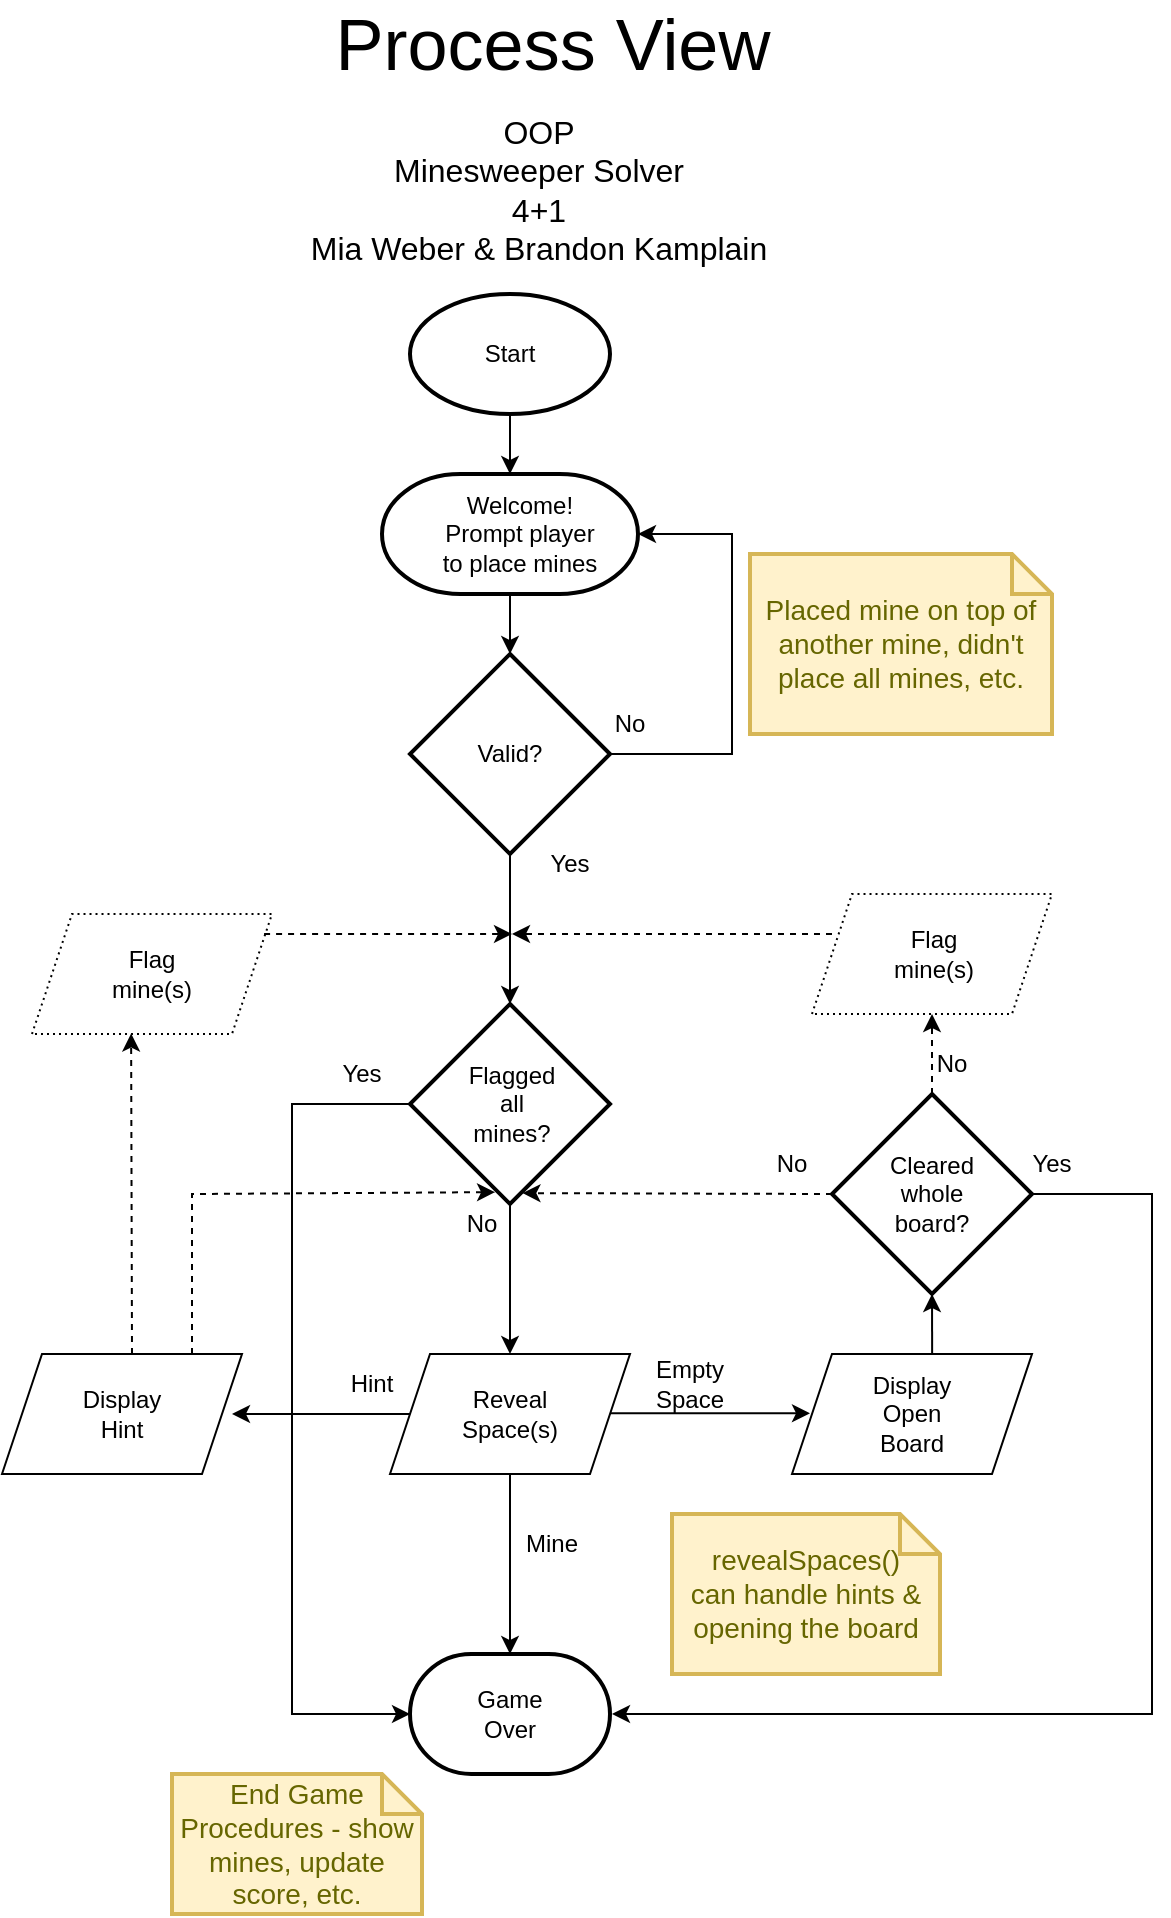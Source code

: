 <mxfile version="23.0.2" type="device">
  <diagram name="Page-1" id="BqJ8N-5BxkI_xtpAbwLN">
    <mxGraphModel dx="1365" dy="877" grid="1" gridSize="10" guides="1" tooltips="1" connect="1" arrows="1" fold="1" page="1" pageScale="1" pageWidth="850" pageHeight="1100" math="0" shadow="0">
      <root>
        <mxCell id="0" />
        <mxCell id="1" parent="0" />
        <mxCell id="C4UdE4UwZJAmV-OWvlK1-1" value="" style="strokeWidth=2;html=1;shape=mxgraph.flowchart.terminator;whiteSpace=wrap;" vertex="1" parent="1">
          <mxGeometry x="334" y="850" width="100" height="60" as="geometry" />
        </mxCell>
        <mxCell id="C4UdE4UwZJAmV-OWvlK1-2" value="" style="strokeWidth=2;html=1;shape=mxgraph.flowchart.start_1;whiteSpace=wrap;" vertex="1" parent="1">
          <mxGeometry x="334" y="170" width="100" height="60" as="geometry" />
        </mxCell>
        <mxCell id="C4UdE4UwZJAmV-OWvlK1-3" value="" style="group" vertex="1" connectable="0" parent="1">
          <mxGeometry x="325" y="260" width="128" height="60" as="geometry" />
        </mxCell>
        <mxCell id="C4UdE4UwZJAmV-OWvlK1-4" value="" style="strokeWidth=2;html=1;shape=mxgraph.flowchart.terminator;whiteSpace=wrap;" vertex="1" parent="C4UdE4UwZJAmV-OWvlK1-3">
          <mxGeometry x="-5" width="128" height="60" as="geometry" />
        </mxCell>
        <mxCell id="C4UdE4UwZJAmV-OWvlK1-5" value="Welcome!&lt;br&gt;Prompt player to place mines" style="text;html=1;strokeColor=none;fillColor=none;align=center;verticalAlign=middle;whiteSpace=wrap;rounded=0;" vertex="1" parent="C4UdE4UwZJAmV-OWvlK1-3">
          <mxGeometry x="19" y="15" width="90" height="30" as="geometry" />
        </mxCell>
        <mxCell id="C4UdE4UwZJAmV-OWvlK1-6" value="Yes" style="text;html=1;strokeColor=none;fillColor=none;align=center;verticalAlign=middle;whiteSpace=wrap;rounded=0;" vertex="1" parent="1">
          <mxGeometry x="384" y="440" width="60" height="30" as="geometry" />
        </mxCell>
        <mxCell id="C4UdE4UwZJAmV-OWvlK1-7" value="No" style="text;html=1;strokeColor=none;fillColor=none;align=center;verticalAlign=middle;whiteSpace=wrap;rounded=0;" vertex="1" parent="1">
          <mxGeometry x="414" y="370" width="60" height="30" as="geometry" />
        </mxCell>
        <mxCell id="C4UdE4UwZJAmV-OWvlK1-8" value="" style="endArrow=classic;html=1;rounded=0;entryX=1;entryY=0.5;entryDx=0;entryDy=0;entryPerimeter=0;exitX=1;exitY=0.5;exitDx=0;exitDy=0;exitPerimeter=0;" edge="1" parent="1" source="C4UdE4UwZJAmV-OWvlK1-28" target="C4UdE4UwZJAmV-OWvlK1-4">
          <mxGeometry width="50" height="50" relative="1" as="geometry">
            <mxPoint x="425" y="450" as="sourcePoint" />
            <mxPoint x="465" y="530" as="targetPoint" />
            <Array as="points">
              <mxPoint x="495" y="400" />
              <mxPoint x="495" y="290" />
            </Array>
          </mxGeometry>
        </mxCell>
        <mxCell id="C4UdE4UwZJAmV-OWvlK1-9" value="" style="endArrow=classic;html=1;rounded=0;exitX=0.5;exitY=1;exitDx=0;exitDy=0;exitPerimeter=0;entryX=0.5;entryY=0;entryDx=0;entryDy=0;entryPerimeter=0;" edge="1" parent="1" source="C4UdE4UwZJAmV-OWvlK1-4" target="C4UdE4UwZJAmV-OWvlK1-28">
          <mxGeometry width="50" height="50" relative="1" as="geometry">
            <mxPoint x="235" y="400" as="sourcePoint" />
            <mxPoint x="384" y="410" as="targetPoint" />
          </mxGeometry>
        </mxCell>
        <mxCell id="C4UdE4UwZJAmV-OWvlK1-10" value="" style="endArrow=classic;html=1;rounded=0;exitX=0.5;exitY=1;exitDx=0;exitDy=0;exitPerimeter=0;entryX=0.5;entryY=0;entryDx=0;entryDy=0;entryPerimeter=0;" edge="1" parent="1" source="C4UdE4UwZJAmV-OWvlK1-2" target="C4UdE4UwZJAmV-OWvlK1-4">
          <mxGeometry width="50" height="50" relative="1" as="geometry">
            <mxPoint x="235" y="360" as="sourcePoint" />
            <mxPoint x="285" y="310" as="targetPoint" />
          </mxGeometry>
        </mxCell>
        <mxCell id="C4UdE4UwZJAmV-OWvlK1-11" value="Start" style="text;html=1;strokeColor=none;fillColor=none;align=center;verticalAlign=middle;whiteSpace=wrap;rounded=0;" vertex="1" parent="1">
          <mxGeometry x="354" y="185" width="60" height="30" as="geometry" />
        </mxCell>
        <mxCell id="C4UdE4UwZJAmV-OWvlK1-12" value="" style="endArrow=classic;html=1;rounded=0;entryX=1;entryY=0.5;entryDx=0;entryDy=0;" edge="1" parent="1">
          <mxGeometry width="50" height="50" relative="1" as="geometry">
            <mxPoint x="335" y="730" as="sourcePoint" />
            <mxPoint x="245" y="730" as="targetPoint" />
          </mxGeometry>
        </mxCell>
        <mxCell id="C4UdE4UwZJAmV-OWvlK1-13" value="Mine" style="text;html=1;strokeColor=none;fillColor=none;align=center;verticalAlign=middle;whiteSpace=wrap;rounded=0;" vertex="1" parent="1">
          <mxGeometry x="375" y="780" width="60" height="30" as="geometry" />
        </mxCell>
        <mxCell id="C4UdE4UwZJAmV-OWvlK1-14" value="Hint" style="text;html=1;strokeColor=none;fillColor=none;align=center;verticalAlign=middle;whiteSpace=wrap;rounded=0;" vertex="1" parent="1">
          <mxGeometry x="285" y="700" width="60" height="30" as="geometry" />
        </mxCell>
        <mxCell id="C4UdE4UwZJAmV-OWvlK1-15" value="Empty Space" style="text;html=1;strokeColor=none;fillColor=none;align=center;verticalAlign=middle;whiteSpace=wrap;rounded=0;" vertex="1" parent="1">
          <mxGeometry x="444" y="700" width="60" height="30" as="geometry" />
        </mxCell>
        <mxCell id="C4UdE4UwZJAmV-OWvlK1-16" value="revealSpaces()&lt;br&gt;can handle hints &amp;amp; opening the board" style="shape=note;strokeWidth=2;fontSize=14;size=20;whiteSpace=wrap;html=1;fillColor=#fff2cc;strokeColor=#d6b656;fontColor=#666600;" vertex="1" parent="1">
          <mxGeometry x="465" y="780" width="134" height="80" as="geometry" />
        </mxCell>
        <mxCell id="C4UdE4UwZJAmV-OWvlK1-17" value="" style="group" vertex="1" connectable="0" parent="1">
          <mxGeometry x="335" y="535" width="100" height="115" as="geometry" />
        </mxCell>
        <mxCell id="C4UdE4UwZJAmV-OWvlK1-18" value="" style="strokeWidth=2;html=1;shape=mxgraph.flowchart.decision;whiteSpace=wrap;" vertex="1" parent="C4UdE4UwZJAmV-OWvlK1-17">
          <mxGeometry x="-1" y="-10" width="100" height="100" as="geometry" />
        </mxCell>
        <mxCell id="C4UdE4UwZJAmV-OWvlK1-19" value="Flagged all mines?" style="text;html=1;strokeColor=none;fillColor=none;align=center;verticalAlign=middle;whiteSpace=wrap;rounded=0;" vertex="1" parent="C4UdE4UwZJAmV-OWvlK1-17">
          <mxGeometry x="25" y="27.5" width="50" height="25" as="geometry" />
        </mxCell>
        <mxCell id="C4UdE4UwZJAmV-OWvlK1-20" value="No" style="text;html=1;strokeColor=none;fillColor=none;align=center;verticalAlign=middle;whiteSpace=wrap;rounded=0;" vertex="1" parent="C4UdE4UwZJAmV-OWvlK1-17">
          <mxGeometry x="5" y="85" width="60" height="30" as="geometry" />
        </mxCell>
        <mxCell id="C4UdE4UwZJAmV-OWvlK1-21" value="" style="group" vertex="1" connectable="0" parent="1">
          <mxGeometry x="545" y="570" width="100" height="100" as="geometry" />
        </mxCell>
        <mxCell id="C4UdE4UwZJAmV-OWvlK1-22" value="" style="strokeWidth=2;html=1;shape=mxgraph.flowchart.decision;whiteSpace=wrap;" vertex="1" parent="C4UdE4UwZJAmV-OWvlK1-21">
          <mxGeometry width="100" height="100" as="geometry" />
        </mxCell>
        <mxCell id="C4UdE4UwZJAmV-OWvlK1-23" value="Cleared whole board?" style="text;html=1;strokeColor=none;fillColor=none;align=center;verticalAlign=middle;whiteSpace=wrap;rounded=0;" vertex="1" parent="C4UdE4UwZJAmV-OWvlK1-21">
          <mxGeometry x="20" y="35" width="60" height="30" as="geometry" />
        </mxCell>
        <mxCell id="C4UdE4UwZJAmV-OWvlK1-24" value="" style="group" vertex="1" connectable="0" parent="1">
          <mxGeometry x="324" y="700" width="120" height="60" as="geometry" />
        </mxCell>
        <mxCell id="C4UdE4UwZJAmV-OWvlK1-25" value="" style="shape=parallelogram;perimeter=parallelogramPerimeter;whiteSpace=wrap;html=1;fixedSize=1;" vertex="1" parent="C4UdE4UwZJAmV-OWvlK1-24">
          <mxGeometry width="120" height="60" as="geometry" />
        </mxCell>
        <mxCell id="C4UdE4UwZJAmV-OWvlK1-26" value="Reveal Space(s)" style="text;html=1;strokeColor=none;fillColor=none;align=center;verticalAlign=middle;whiteSpace=wrap;rounded=0;" vertex="1" parent="C4UdE4UwZJAmV-OWvlK1-24">
          <mxGeometry x="30" y="15" width="60" height="30" as="geometry" />
        </mxCell>
        <mxCell id="C4UdE4UwZJAmV-OWvlK1-27" value="" style="group" vertex="1" connectable="0" parent="1">
          <mxGeometry x="334" y="350" width="100" height="100" as="geometry" />
        </mxCell>
        <mxCell id="C4UdE4UwZJAmV-OWvlK1-28" value="" style="strokeWidth=2;html=1;shape=mxgraph.flowchart.decision;whiteSpace=wrap;" vertex="1" parent="C4UdE4UwZJAmV-OWvlK1-27">
          <mxGeometry width="100" height="100" as="geometry" />
        </mxCell>
        <mxCell id="C4UdE4UwZJAmV-OWvlK1-29" value="Valid?" style="text;html=1;strokeColor=none;fillColor=none;align=center;verticalAlign=middle;whiteSpace=wrap;rounded=0;" vertex="1" parent="C4UdE4UwZJAmV-OWvlK1-27">
          <mxGeometry x="20" y="35" width="60" height="30" as="geometry" />
        </mxCell>
        <mxCell id="C4UdE4UwZJAmV-OWvlK1-30" value="Placed mine on top of another mine, didn&#39;t place all mines, etc." style="shape=note;strokeWidth=2;fontSize=14;size=20;whiteSpace=wrap;html=1;fillColor=#fff2cc;strokeColor=#d6b656;fontColor=#666600;" vertex="1" parent="1">
          <mxGeometry x="504" y="300" width="151" height="90" as="geometry" />
        </mxCell>
        <mxCell id="C4UdE4UwZJAmV-OWvlK1-31" value="Display Hint" style="text;html=1;strokeColor=none;fillColor=none;align=center;verticalAlign=middle;whiteSpace=wrap;rounded=0;" vertex="1" parent="1">
          <mxGeometry x="165" y="715" width="60" height="30" as="geometry" />
        </mxCell>
        <mxCell id="C4UdE4UwZJAmV-OWvlK1-32" value="" style="endArrow=classic;html=1;rounded=0;" edge="1" parent="1">
          <mxGeometry width="50" height="50" relative="1" as="geometry">
            <mxPoint x="434" y="729.62" as="sourcePoint" />
            <mxPoint x="534" y="729.62" as="targetPoint" />
          </mxGeometry>
        </mxCell>
        <mxCell id="C4UdE4UwZJAmV-OWvlK1-33" value="" style="group" vertex="1" connectable="0" parent="1">
          <mxGeometry x="525" y="700" width="120" height="60" as="geometry" />
        </mxCell>
        <mxCell id="C4UdE4UwZJAmV-OWvlK1-34" value="" style="shape=parallelogram;perimeter=parallelogramPerimeter;whiteSpace=wrap;html=1;fixedSize=1;" vertex="1" parent="C4UdE4UwZJAmV-OWvlK1-33">
          <mxGeometry width="120" height="60" as="geometry" />
        </mxCell>
        <mxCell id="C4UdE4UwZJAmV-OWvlK1-35" value="Display Open Board" style="text;html=1;strokeColor=none;fillColor=none;align=center;verticalAlign=middle;whiteSpace=wrap;rounded=0;" vertex="1" parent="C4UdE4UwZJAmV-OWvlK1-33">
          <mxGeometry x="30" y="15" width="60" height="30" as="geometry" />
        </mxCell>
        <mxCell id="C4UdE4UwZJAmV-OWvlK1-36" value="" style="group" vertex="1" connectable="0" parent="1">
          <mxGeometry x="535" y="470" width="120" height="60" as="geometry" />
        </mxCell>
        <mxCell id="C4UdE4UwZJAmV-OWvlK1-37" value="" style="shape=parallelogram;perimeter=parallelogramPerimeter;whiteSpace=wrap;html=1;fixedSize=1;dashed=1;dashPattern=1 2;" vertex="1" parent="C4UdE4UwZJAmV-OWvlK1-36">
          <mxGeometry width="120" height="60" as="geometry" />
        </mxCell>
        <mxCell id="C4UdE4UwZJAmV-OWvlK1-38" value="Flag mine(s)" style="text;html=1;strokeColor=none;fillColor=none;align=center;verticalAlign=middle;whiteSpace=wrap;rounded=0;" vertex="1" parent="C4UdE4UwZJAmV-OWvlK1-36">
          <mxGeometry x="31" y="15" width="60" height="30" as="geometry" />
        </mxCell>
        <mxCell id="C4UdE4UwZJAmV-OWvlK1-39" value="" style="group" vertex="1" connectable="0" parent="1">
          <mxGeometry x="334" y="850" width="100" height="60" as="geometry" />
        </mxCell>
        <mxCell id="C4UdE4UwZJAmV-OWvlK1-40" value="Game Over" style="text;html=1;strokeColor=none;fillColor=none;align=center;verticalAlign=middle;whiteSpace=wrap;rounded=0;" vertex="1" parent="C4UdE4UwZJAmV-OWvlK1-39">
          <mxGeometry x="20" y="15" width="60" height="30" as="geometry" />
        </mxCell>
        <mxCell id="C4UdE4UwZJAmV-OWvlK1-41" value="" style="endArrow=classic;html=1;rounded=0;exitX=0.5;exitY=1;exitDx=0;exitDy=0;entryX=0.5;entryY=0;entryDx=0;entryDy=0;entryPerimeter=0;" edge="1" parent="1" source="C4UdE4UwZJAmV-OWvlK1-25" target="C4UdE4UwZJAmV-OWvlK1-1">
          <mxGeometry width="50" height="50" relative="1" as="geometry">
            <mxPoint x="405" y="760" as="sourcePoint" />
            <mxPoint x="385" y="720" as="targetPoint" />
          </mxGeometry>
        </mxCell>
        <mxCell id="C4UdE4UwZJAmV-OWvlK1-42" value="" style="endArrow=classic;html=1;rounded=0;exitX=0.584;exitY=-0.009;exitDx=0;exitDy=0;exitPerimeter=0;entryX=0.5;entryY=1;entryDx=0;entryDy=0;entryPerimeter=0;" edge="1" parent="1" source="C4UdE4UwZJAmV-OWvlK1-34" target="C4UdE4UwZJAmV-OWvlK1-22">
          <mxGeometry width="50" height="50" relative="1" as="geometry">
            <mxPoint x="655" y="690" as="sourcePoint" />
            <mxPoint x="705" y="640" as="targetPoint" />
          </mxGeometry>
        </mxCell>
        <mxCell id="C4UdE4UwZJAmV-OWvlK1-43" value="" style="endArrow=classic;html=1;rounded=0;" edge="1" parent="1">
          <mxGeometry width="50" height="50" relative="1" as="geometry">
            <mxPoint x="645" y="620" as="sourcePoint" />
            <mxPoint x="435" y="880" as="targetPoint" />
            <Array as="points">
              <mxPoint x="705" y="620" />
              <mxPoint x="705" y="880" />
            </Array>
          </mxGeometry>
        </mxCell>
        <mxCell id="C4UdE4UwZJAmV-OWvlK1-44" value="Yes" style="text;html=1;strokeColor=none;fillColor=none;align=center;verticalAlign=middle;whiteSpace=wrap;rounded=0;" vertex="1" parent="1">
          <mxGeometry x="625" y="590" width="60" height="30" as="geometry" />
        </mxCell>
        <mxCell id="C4UdE4UwZJAmV-OWvlK1-45" value="No" style="text;html=1;strokeColor=none;fillColor=none;align=center;verticalAlign=middle;whiteSpace=wrap;rounded=0;" vertex="1" parent="1">
          <mxGeometry x="585" y="540" width="40" height="30" as="geometry" />
        </mxCell>
        <mxCell id="C4UdE4UwZJAmV-OWvlK1-46" value="No" style="text;html=1;strokeColor=none;fillColor=none;align=center;verticalAlign=middle;whiteSpace=wrap;rounded=0;" vertex="1" parent="1">
          <mxGeometry x="495" y="590" width="60" height="30" as="geometry" />
        </mxCell>
        <mxCell id="C4UdE4UwZJAmV-OWvlK1-47" value="" style="shape=parallelogram;perimeter=parallelogramPerimeter;whiteSpace=wrap;html=1;fixedSize=1;dashed=1;dashPattern=1 2;" vertex="1" parent="1">
          <mxGeometry x="145" y="480" width="120" height="60" as="geometry" />
        </mxCell>
        <mxCell id="C4UdE4UwZJAmV-OWvlK1-48" value="Flag mine(s)" style="text;html=1;strokeColor=none;fillColor=none;align=center;verticalAlign=middle;whiteSpace=wrap;rounded=0;" vertex="1" parent="1">
          <mxGeometry x="175" y="495" width="60" height="30" as="geometry" />
        </mxCell>
        <mxCell id="C4UdE4UwZJAmV-OWvlK1-49" value="" style="endArrow=classic;html=1;rounded=0;exitX=0;exitY=0.343;exitDx=0;exitDy=0;entryX=0.5;entryY=0;entryDx=0;entryDy=0;entryPerimeter=0;exitPerimeter=0;" edge="1" parent="1" source="C4UdE4UwZJAmV-OWvlK1-6" target="C4UdE4UwZJAmV-OWvlK1-18">
          <mxGeometry width="50" height="50" relative="1" as="geometry">
            <mxPoint x="445" y="520" as="sourcePoint" />
            <mxPoint x="495" y="470" as="targetPoint" />
          </mxGeometry>
        </mxCell>
        <mxCell id="C4UdE4UwZJAmV-OWvlK1-50" value="" style="endArrow=classic;html=1;rounded=0;exitX=0.5;exitY=1;exitDx=0;exitDy=0;exitPerimeter=0;entryX=0.5;entryY=0;entryDx=0;entryDy=0;" edge="1" parent="1" source="C4UdE4UwZJAmV-OWvlK1-18" target="C4UdE4UwZJAmV-OWvlK1-25">
          <mxGeometry width="50" height="50" relative="1" as="geometry">
            <mxPoint x="395" y="690" as="sourcePoint" />
            <mxPoint x="445" y="640" as="targetPoint" />
          </mxGeometry>
        </mxCell>
        <mxCell id="C4UdE4UwZJAmV-OWvlK1-51" value="" style="endArrow=classic;html=1;rounded=0;exitX=0;exitY=0.5;exitDx=0;exitDy=0;exitPerimeter=0;" edge="1" parent="1" source="C4UdE4UwZJAmV-OWvlK1-18">
          <mxGeometry width="50" height="50" relative="1" as="geometry">
            <mxPoint x="215" y="650" as="sourcePoint" />
            <mxPoint x="334" y="880" as="targetPoint" />
            <Array as="points">
              <mxPoint x="275" y="575" />
              <mxPoint x="275" y="880" />
            </Array>
          </mxGeometry>
        </mxCell>
        <mxCell id="C4UdE4UwZJAmV-OWvlK1-52" value="Yes" style="text;html=1;strokeColor=none;fillColor=none;align=center;verticalAlign=middle;whiteSpace=wrap;rounded=0;" vertex="1" parent="1">
          <mxGeometry x="280" y="545" width="60" height="30" as="geometry" />
        </mxCell>
        <mxCell id="C4UdE4UwZJAmV-OWvlK1-53" value="End Game Procedures - show mines, update score, etc." style="shape=note;strokeWidth=2;fontSize=14;size=20;whiteSpace=wrap;html=1;fillColor=#fff2cc;strokeColor=#d6b656;fontColor=#666600;" vertex="1" parent="1">
          <mxGeometry x="215" y="910" width="125" height="70" as="geometry" />
        </mxCell>
        <mxCell id="C4UdE4UwZJAmV-OWvlK1-54" value="" style="endArrow=classic;html=1;rounded=0;dashed=1;exitX=0.967;exitY=0.167;exitDx=0;exitDy=0;exitPerimeter=0;" edge="1" parent="1" source="C4UdE4UwZJAmV-OWvlK1-47">
          <mxGeometry width="50" height="50" relative="1" as="geometry">
            <mxPoint x="265" y="490" as="sourcePoint" />
            <mxPoint x="385" y="490" as="targetPoint" />
          </mxGeometry>
        </mxCell>
        <mxCell id="C4UdE4UwZJAmV-OWvlK1-55" value="" style="endArrow=classic;html=1;rounded=0;dashed=1;" edge="1" parent="1">
          <mxGeometry width="50" height="50" relative="1" as="geometry">
            <mxPoint x="545" y="490" as="sourcePoint" />
            <mxPoint x="385" y="490" as="targetPoint" />
          </mxGeometry>
        </mxCell>
        <mxCell id="C4UdE4UwZJAmV-OWvlK1-56" value="" style="endArrow=classic;html=1;rounded=0;exitX=0.75;exitY=0;exitDx=0;exitDy=0;entryX=0.609;entryY=-0.031;entryDx=0;entryDy=0;dashed=1;entryPerimeter=0;" edge="1" parent="1" target="C4UdE4UwZJAmV-OWvlK1-20">
          <mxGeometry width="50" height="50" relative="1" as="geometry">
            <mxPoint x="225" y="700" as="sourcePoint" />
            <mxPoint x="265" y="620" as="targetPoint" />
            <Array as="points">
              <mxPoint x="225" y="620" />
            </Array>
          </mxGeometry>
        </mxCell>
        <mxCell id="C4UdE4UwZJAmV-OWvlK1-57" value="" style="endArrow=classic;html=1;rounded=0;exitX=0.5;exitY=0;exitDx=0;exitDy=0;dashed=1;entryX=0.413;entryY=0.996;entryDx=0;entryDy=0;entryPerimeter=0;" edge="1" parent="1" target="C4UdE4UwZJAmV-OWvlK1-47">
          <mxGeometry width="50" height="50" relative="1" as="geometry">
            <mxPoint x="195" y="700" as="sourcePoint" />
            <mxPoint x="195" y="550" as="targetPoint" />
          </mxGeometry>
        </mxCell>
        <mxCell id="C4UdE4UwZJAmV-OWvlK1-58" value="" style="endArrow=classic;html=1;rounded=0;exitX=0.5;exitY=0;exitDx=0;exitDy=0;exitPerimeter=0;dashed=1;entryX=0.5;entryY=1;entryDx=0;entryDy=0;" edge="1" parent="1" source="C4UdE4UwZJAmV-OWvlK1-22" target="C4UdE4UwZJAmV-OWvlK1-37">
          <mxGeometry width="50" height="50" relative="1" as="geometry">
            <mxPoint x="525" y="590" as="sourcePoint" />
            <mxPoint x="595" y="540" as="targetPoint" />
          </mxGeometry>
        </mxCell>
        <mxCell id="C4UdE4UwZJAmV-OWvlK1-59" value="" style="endArrow=classic;html=1;rounded=0;exitX=0;exitY=0.5;exitDx=0;exitDy=0;exitPerimeter=0;dashed=1;entryX=0.837;entryY=-0.015;entryDx=0;entryDy=0;entryPerimeter=0;" edge="1" parent="1" source="C4UdE4UwZJAmV-OWvlK1-22" target="C4UdE4UwZJAmV-OWvlK1-20">
          <mxGeometry width="50" height="50" relative="1" as="geometry">
            <mxPoint x="445" y="650" as="sourcePoint" />
            <mxPoint x="395" y="620" as="targetPoint" />
          </mxGeometry>
        </mxCell>
        <mxCell id="C4UdE4UwZJAmV-OWvlK1-60" value="&lt;font style=&quot;font-size: 36px;&quot;&gt;Process View&lt;/font&gt;" style="text;html=1;strokeColor=none;fillColor=none;align=center;verticalAlign=middle;whiteSpace=wrap;rounded=0;" vertex="1" parent="1">
          <mxGeometry x="287.5" y="30" width="235" height="30" as="geometry" />
        </mxCell>
        <mxCell id="C4UdE4UwZJAmV-OWvlK1-120" value="&lt;font style=&quot;font-size: 16px;&quot;&gt;OOP&lt;br&gt;Minesweeper Solver&lt;br&gt;4+1&lt;br&gt;Mia Weber &amp;amp; Brandon Kamplain&lt;/font&gt;" style="text;html=1;strokeColor=none;fillColor=none;align=center;verticalAlign=middle;whiteSpace=wrap;rounded=0;" vertex="1" parent="1">
          <mxGeometry x="225" y="70" width="347" height="95" as="geometry" />
        </mxCell>
        <mxCell id="C4UdE4UwZJAmV-OWvlK1-121" value="" style="group" vertex="1" connectable="0" parent="1">
          <mxGeometry x="130" y="700" width="120" height="60" as="geometry" />
        </mxCell>
        <mxCell id="C4UdE4UwZJAmV-OWvlK1-122" value="" style="shape=parallelogram;perimeter=parallelogramPerimeter;whiteSpace=wrap;html=1;fixedSize=1;" vertex="1" parent="C4UdE4UwZJAmV-OWvlK1-121">
          <mxGeometry width="120" height="60" as="geometry" />
        </mxCell>
        <mxCell id="C4UdE4UwZJAmV-OWvlK1-123" value="Display Hint" style="text;html=1;strokeColor=none;fillColor=none;align=center;verticalAlign=middle;whiteSpace=wrap;rounded=0;" vertex="1" parent="C4UdE4UwZJAmV-OWvlK1-121">
          <mxGeometry x="30" y="15" width="60" height="30" as="geometry" />
        </mxCell>
      </root>
    </mxGraphModel>
  </diagram>
</mxfile>
